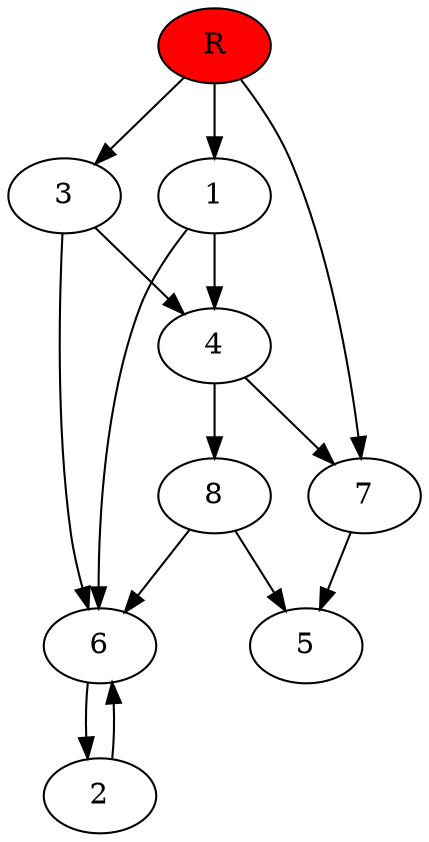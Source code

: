 digraph prb1139 {
	1
	2
	3
	4
	5
	6
	7
	8
	R [fillcolor="#ff0000" style=filled]
	1 -> 4
	1 -> 6
	2 -> 6
	3 -> 4
	3 -> 6
	4 -> 7
	4 -> 8
	6 -> 2
	7 -> 5
	8 -> 5
	8 -> 6
	R -> 1
	R -> 3
	R -> 7
}
